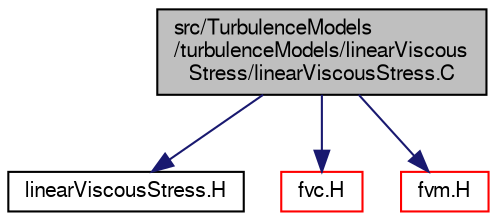 digraph "src/TurbulenceModels/turbulenceModels/linearViscousStress/linearViscousStress.C"
{
  bgcolor="transparent";
  edge [fontname="FreeSans",fontsize="10",labelfontname="FreeSans",labelfontsize="10"];
  node [fontname="FreeSans",fontsize="10",shape=record];
  Node1 [label="src/TurbulenceModels\l/turbulenceModels/linearViscous\lStress/linearViscousStress.C",height=0.2,width=0.4,color="black", fillcolor="grey75", style="filled" fontcolor="black"];
  Node1 -> Node2 [color="midnightblue",fontsize="10",style="solid",fontname="FreeSans"];
  Node2 [label="linearViscousStress.H",height=0.2,width=0.4,color="black",URL="$a10184.html"];
  Node1 -> Node3 [color="midnightblue",fontsize="10",style="solid",fontname="FreeSans"];
  Node3 [label="fvc.H",height=0.2,width=0.4,color="red",URL="$a05236.html"];
  Node1 -> Node4 [color="midnightblue",fontsize="10",style="solid",fontname="FreeSans"];
  Node4 [label="fvm.H",height=0.2,width=0.4,color="red",URL="$a05279.html"];
}
